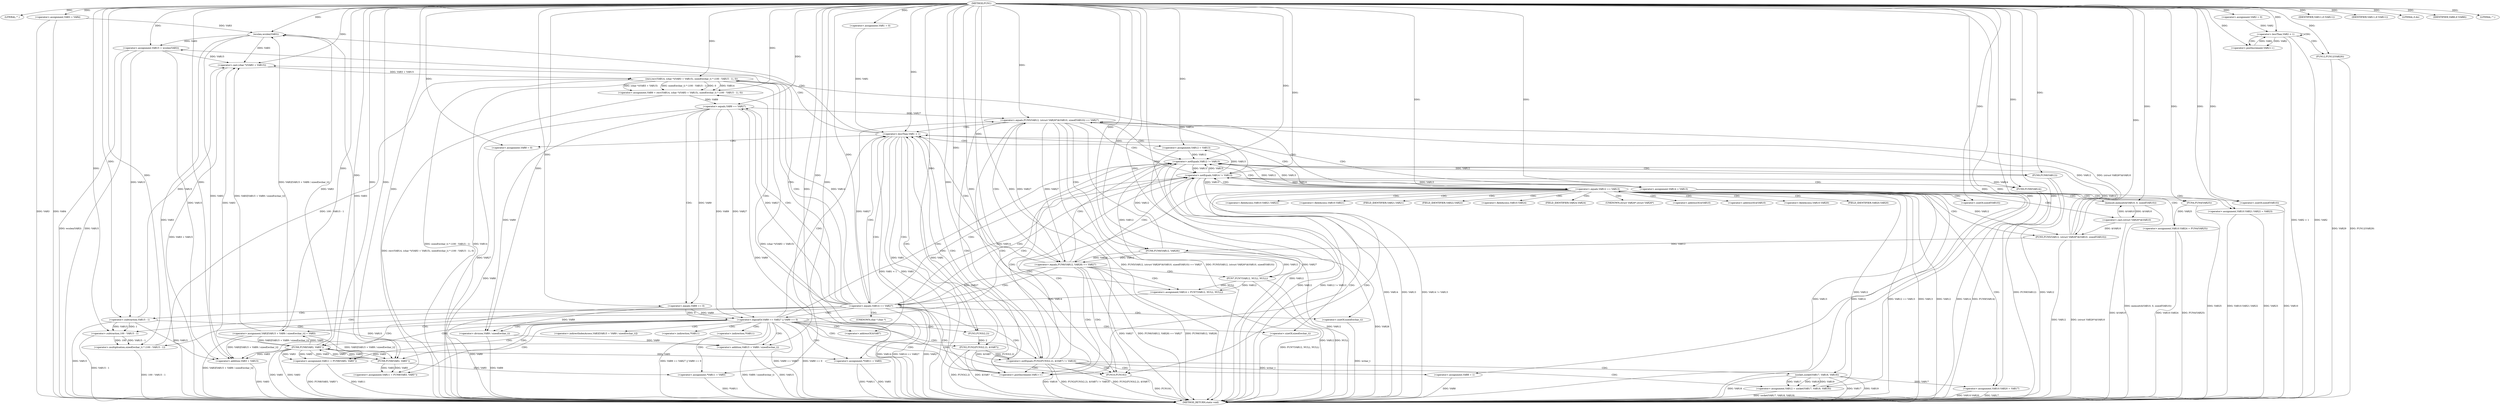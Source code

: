 digraph FUN1 {  
"1000100" [label = "(METHOD,FUN1)" ]
"1000321" [label = "(METHOD_RETURN,static void)" ]
"1000105" [label = "(LITERAL,\"\",)" ]
"1000106" [label = "(<operator>.assignment,VAR3 = VAR4)" ]
"1000110" [label = "(<operator>.assignment,VAR1 = 0)" ]
"1000113" [label = "(<operator>.lessThan,VAR1 < 1)" ]
"1000116" [label = "(<operator>.postIncrement,VAR1++)" ]
"1000122" [label = "(<operator>.assignment,VAR8 = 0)" ]
"1000129" [label = "(<operator>.assignment,VAR12 = VAR13)" ]
"1000133" [label = "(<operator>.assignment,VAR14 = VAR13)" ]
"1000137" [label = "(<operator>.assignment,VAR15 = wcslen(VAR3))" ]
"1000139" [label = "(wcslen,wcslen(VAR3))" ]
"1000144" [label = "(<operator>.notEquals,FUN2(FUN3(2,2), &VAR7) != VAR16)" ]
"1000145" [label = "(FUN2,FUN2(FUN3(2,2), &VAR7))" ]
"1000146" [label = "(FUN3,FUN3(2,2))" ]
"1000154" [label = "(<operator>.assignment,VAR8 = 1)" ]
"1000157" [label = "(<operator>.assignment,VAR12 = socket(VAR17, VAR18, VAR19))" ]
"1000159" [label = "(socket,socket(VAR17, VAR18, VAR19))" ]
"1000164" [label = "(<operator>.equals,VAR12 == VAR13)" ]
"1000169" [label = "(memset,memset(&VAR10, 0, sizeof(VAR10)))" ]
"1000173" [label = "(<operator>.sizeOf,sizeof(VAR10))" ]
"1000175" [label = "(<operator>.assignment,VAR10.VAR20 = VAR17)" ]
"1000180" [label = "(<operator>.assignment,VAR10.VAR21.VAR22 = VAR23)" ]
"1000187" [label = "(<operator>.assignment,VAR10.VAR24 = FUN4(VAR25))" ]
"1000191" [label = "(FUN4,FUN4(VAR25))" ]
"1000194" [label = "(<operator>.equals,FUN5(VAR12, (struct VAR26*)&VAR10, sizeof(VAR10)) == VAR27)" ]
"1000195" [label = "(FUN5,FUN5(VAR12, (struct VAR26*)&VAR10, sizeof(VAR10)))" ]
"1000197" [label = "(<operator>.cast,(struct VAR26*)&VAR10)" ]
"1000201" [label = "(<operator>.sizeOf,sizeof(VAR10))" ]
"1000207" [label = "(<operator>.equals,FUN6(VAR12, VAR28) == VAR27)" ]
"1000208" [label = "(FUN6,FUN6(VAR12, VAR28))" ]
"1000214" [label = "(<operator>.assignment,VAR14 = FUN7(VAR12, NULL, NULL))" ]
"1000216" [label = "(FUN7,FUN7(VAR12, NULL, NULL))" ]
"1000221" [label = "(<operator>.equals,VAR14 == VAR27)" ]
"1000226" [label = "(<operator>.assignment,VAR9 = recv(VAR14, (char *)(VAR3 + VAR15), sizeof(wchar_t) * (100 - VAR15 - 1), 0))" ]
"1000228" [label = "(recv,recv(VAR14, (char *)(VAR3 + VAR15), sizeof(wchar_t) * (100 - VAR15 - 1), 0))" ]
"1000230" [label = "(<operator>.cast,(char *)(VAR3 + VAR15))" ]
"1000232" [label = "(<operator>.addition,VAR3 + VAR15)" ]
"1000235" [label = "(<operator>.multiplication,sizeof(wchar_t) * (100 - VAR15 - 1))" ]
"1000236" [label = "(<operator>.sizeOf,sizeof(wchar_t))" ]
"1000238" [label = "(<operator>.subtraction,100 - VAR15 - 1)" ]
"1000240" [label = "(<operator>.subtraction,VAR15 - 1)" ]
"1000245" [label = "(<operator>.logicalOr,VAR9 == VAR27 || VAR9 == 0)" ]
"1000246" [label = "(<operator>.equals,VAR9 == VAR27)" ]
"1000249" [label = "(<operator>.equals,VAR9 == 0)" ]
"1000254" [label = "(<operator>.assignment,VAR3[VAR15 + VAR9 / sizeof(wchar_t)] = VAR5)" ]
"1000257" [label = "(<operator>.addition,VAR15 + VAR9 / sizeof(wchar_t))" ]
"1000259" [label = "(<operator>.division,VAR9 / sizeof(wchar_t))" ]
"1000261" [label = "(<operator>.sizeOf,sizeof(wchar_t))" ]
"1000264" [label = "(<operator>.assignment,VAR11 = FUN8(VAR3, VAR5''))" ]
"1000266" [label = "(FUN8,FUN8(VAR3, VAR5''))" ]
"1000270" [label = "(IDENTIFIER,VAR11,if (VAR11))" ]
"1000272" [label = "(<operator>.assignment,*VAR11 = VAR5)" ]
"1000276" [label = "(<operator>.assignment,VAR11 = FUN8(VAR3, VAR5''))" ]
"1000278" [label = "(FUN8,FUN8(VAR3, VAR5''))" ]
"1000282" [label = "(IDENTIFIER,VAR11,if (VAR11))" ]
"1000284" [label = "(<operator>.assignment,*VAR11 = VAR5)" ]
"1000288" [label = "(LITERAL,0,do)" ]
"1000290" [label = "(<operator>.notEquals,VAR12 != VAR13)" ]
"1000294" [label = "(FUN9,FUN9(VAR12))" ]
"1000297" [label = "(<operator>.notEquals,VAR14 != VAR13)" ]
"1000301" [label = "(FUN9,FUN9(VAR14))" ]
"1000304" [label = "(IDENTIFIER,VAR8,if (VAR8))" ]
"1000306" [label = "(FUN10,FUN10())" ]
"1000308" [label = "(<operator>.assignment,VAR2 = 0)" ]
"1000311" [label = "(<operator>.lessThan,VAR2 < 1)" ]
"1000314" [label = "(<operator>.postIncrement,VAR2++)" ]
"1000318" [label = "(LITERAL,\"\",)" ]
"1000319" [label = "(FUN12,FUN12(VAR29))" ]
"1000149" [label = "(<operator>.addressOf,&VAR7)" ]
"1000170" [label = "(<operator>.addressOf,&VAR10)" ]
"1000176" [label = "(<operator>.fieldAccess,VAR10.VAR20)" ]
"1000178" [label = "(FIELD_IDENTIFIER,VAR20,VAR20)" ]
"1000181" [label = "(<operator>.fieldAccess,VAR10.VAR21.VAR22)" ]
"1000182" [label = "(<operator>.fieldAccess,VAR10.VAR21)" ]
"1000184" [label = "(FIELD_IDENTIFIER,VAR21,VAR21)" ]
"1000185" [label = "(FIELD_IDENTIFIER,VAR22,VAR22)" ]
"1000188" [label = "(<operator>.fieldAccess,VAR10.VAR24)" ]
"1000190" [label = "(FIELD_IDENTIFIER,VAR24,VAR24)" ]
"1000198" [label = "(UNKNOWN,struct VAR26*,struct VAR26*)" ]
"1000199" [label = "(<operator>.addressOf,&VAR10)" ]
"1000231" [label = "(UNKNOWN,char *,char *)" ]
"1000255" [label = "(<operator>.indirectIndexAccess,VAR3[VAR15 + VAR9 / sizeof(wchar_t)])" ]
"1000273" [label = "(<operator>.indirection,*VAR11)" ]
"1000285" [label = "(<operator>.indirection,*VAR11)" ]
  "1000207" -> "1000321"  [ label = "DDG: FUN6(VAR12, VAR28) == VAR27"] 
  "1000257" -> "1000321"  [ label = "DDG: VAR9 / sizeof(wchar_t)"] 
  "1000187" -> "1000321"  [ label = "DDG: VAR10.VAR24"] 
  "1000246" -> "1000321"  [ label = "DDG: VAR27"] 
  "1000157" -> "1000321"  [ label = "DDG: socket(VAR17, VAR18, VAR19)"] 
  "1000129" -> "1000321"  [ label = "DDG: VAR12"] 
  "1000164" -> "1000321"  [ label = "DDG: VAR12 == VAR13"] 
  "1000259" -> "1000321"  [ label = "DDG: VAR9"] 
  "1000180" -> "1000321"  [ label = "DDG: VAR23"] 
  "1000297" -> "1000321"  [ label = "DDG: VAR14"] 
  "1000290" -> "1000321"  [ label = "DDG: VAR12"] 
  "1000311" -> "1000321"  [ label = "DDG: VAR2"] 
  "1000221" -> "1000321"  [ label = "DDG: VAR14 == VAR27"] 
  "1000194" -> "1000321"  [ label = "DDG: FUN5(VAR12, (struct VAR26*)&VAR10, sizeof(VAR10)) == VAR27"] 
  "1000221" -> "1000321"  [ label = "DDG: VAR27"] 
  "1000106" -> "1000321"  [ label = "DDG: VAR4"] 
  "1000236" -> "1000321"  [ label = "DDG: wchar_t"] 
  "1000208" -> "1000321"  [ label = "DDG: VAR12"] 
  "1000284" -> "1000321"  [ label = "DDG: *VAR11"] 
  "1000208" -> "1000321"  [ label = "DDG: VAR28"] 
  "1000106" -> "1000321"  [ label = "DDG: VAR3"] 
  "1000294" -> "1000321"  [ label = "DDG: FUN9(VAR12)"] 
  "1000144" -> "1000321"  [ label = "DDG: VAR16"] 
  "1000232" -> "1000321"  [ label = "DDG: VAR3"] 
  "1000290" -> "1000321"  [ label = "DDG: VAR12 != VAR13"] 
  "1000169" -> "1000321"  [ label = "DDG: memset(&VAR10, 0, sizeof(VAR10))"] 
  "1000228" -> "1000321"  [ label = "DDG: sizeof(wchar_t) * (100 - VAR15 - 1)"] 
  "1000278" -> "1000321"  [ label = "DDG: VAR5"] 
  "1000214" -> "1000321"  [ label = "DDG: FUN7(VAR12, NULL, NULL)"] 
  "1000284" -> "1000321"  [ label = "DDG: VAR5"] 
  "1000175" -> "1000321"  [ label = "DDG: VAR17"] 
  "1000254" -> "1000321"  [ label = "DDG: VAR3[VAR15 + VAR9 / sizeof(wchar_t)]"] 
  "1000297" -> "1000321"  [ label = "DDG: VAR13"] 
  "1000216" -> "1000321"  [ label = "DDG: NULL"] 
  "1000238" -> "1000321"  [ label = "DDG: VAR15 - 1"] 
  "1000216" -> "1000321"  [ label = "DDG: VAR12"] 
  "1000311" -> "1000321"  [ label = "DDG: VAR2 < 1"] 
  "1000159" -> "1000321"  [ label = "DDG: VAR17"] 
  "1000226" -> "1000321"  [ label = "DDG: recv(VAR14, (char *)(VAR3 + VAR15), sizeof(wchar_t) * (100 - VAR15 - 1), 0)"] 
  "1000319" -> "1000321"  [ label = "DDG: FUN12(VAR29)"] 
  "1000235" -> "1000321"  [ label = "DDG: 100 - VAR15 - 1"] 
  "1000113" -> "1000321"  [ label = "DDG: VAR1"] 
  "1000122" -> "1000321"  [ label = "DDG: VAR8"] 
  "1000137" -> "1000321"  [ label = "DDG: wcslen(VAR3)"] 
  "1000164" -> "1000321"  [ label = "DDG: VAR13"] 
  "1000139" -> "1000321"  [ label = "DDG: VAR3"] 
  "1000194" -> "1000321"  [ label = "DDG: FUN5(VAR12, (struct VAR26*)&VAR10, sizeof(VAR10))"] 
  "1000228" -> "1000321"  [ label = "DDG: VAR14"] 
  "1000154" -> "1000321"  [ label = "DDG: VAR8"] 
  "1000144" -> "1000321"  [ label = "DDG: FUN2(FUN3(2,2), &VAR7) != VAR16"] 
  "1000133" -> "1000321"  [ label = "DDG: VAR14"] 
  "1000180" -> "1000321"  [ label = "DDG: VAR10.VAR21.VAR22"] 
  "1000301" -> "1000321"  [ label = "DDG: FUN9(VAR14)"] 
  "1000187" -> "1000321"  [ label = "DDG: FUN4(VAR25)"] 
  "1000194" -> "1000321"  [ label = "DDG: VAR27"] 
  "1000221" -> "1000321"  [ label = "DDG: VAR14"] 
  "1000207" -> "1000321"  [ label = "DDG: FUN6(VAR12, VAR28)"] 
  "1000145" -> "1000321"  [ label = "DDG: &VAR7"] 
  "1000175" -> "1000321"  [ label = "DDG: VAR10.VAR20"] 
  "1000257" -> "1000321"  [ label = "DDG: VAR15"] 
  "1000306" -> "1000321"  [ label = "DDG: FUN10()"] 
  "1000301" -> "1000321"  [ label = "DDG: VAR14"] 
  "1000276" -> "1000321"  [ label = "DDG: FUN8(VAR3, VAR5'')"] 
  "1000297" -> "1000321"  [ label = "DDG: VAR14 != VAR13"] 
  "1000261" -> "1000321"  [ label = "DDG: wchar_t"] 
  "1000294" -> "1000321"  [ label = "DDG: VAR12"] 
  "1000195" -> "1000321"  [ label = "DDG: (struct VAR26*)&VAR10"] 
  "1000197" -> "1000321"  [ label = "DDG: &VAR10"] 
  "1000272" -> "1000321"  [ label = "DDG: *VAR11"] 
  "1000230" -> "1000321"  [ label = "DDG: VAR3 + VAR15"] 
  "1000133" -> "1000321"  [ label = "DDG: VAR13"] 
  "1000113" -> "1000321"  [ label = "DDG: VAR1 < 1"] 
  "1000207" -> "1000321"  [ label = "DDG: VAR27"] 
  "1000228" -> "1000321"  [ label = "DDG: (char *)(VAR3 + VAR15)"] 
  "1000276" -> "1000321"  [ label = "DDG: VAR11"] 
  "1000144" -> "1000321"  [ label = "DDG: FUN2(FUN3(2,2), &VAR7)"] 
  "1000249" -> "1000321"  [ label = "DDG: VAR9"] 
  "1000137" -> "1000321"  [ label = "DDG: VAR15"] 
  "1000319" -> "1000321"  [ label = "DDG: VAR29"] 
  "1000245" -> "1000321"  [ label = "DDG: VAR9 == VAR27 || VAR9 == 0"] 
  "1000195" -> "1000321"  [ label = "DDG: VAR12"] 
  "1000159" -> "1000321"  [ label = "DDG: VAR19"] 
  "1000245" -> "1000321"  [ label = "DDG: VAR9 == VAR27"] 
  "1000145" -> "1000321"  [ label = "DDG: FUN3(2,2)"] 
  "1000240" -> "1000321"  [ label = "DDG: VAR15"] 
  "1000159" -> "1000321"  [ label = "DDG: VAR18"] 
  "1000191" -> "1000321"  [ label = "DDG: VAR25"] 
  "1000278" -> "1000321"  [ label = "DDG: VAR3"] 
  "1000246" -> "1000321"  [ label = "DDG: VAR9"] 
  "1000245" -> "1000321"  [ label = "DDG: VAR9 == 0"] 
  "1000201" -> "1000321"  [ label = "DDG: VAR10"] 
  "1000164" -> "1000321"  [ label = "DDG: VAR12"] 
  "1000100" -> "1000105"  [ label = "DDG: "] 
  "1000100" -> "1000106"  [ label = "DDG: "] 
  "1000100" -> "1000110"  [ label = "DDG: "] 
  "1000116" -> "1000113"  [ label = "DDG: VAR1"] 
  "1000110" -> "1000113"  [ label = "DDG: VAR1"] 
  "1000100" -> "1000113"  [ label = "DDG: "] 
  "1000113" -> "1000116"  [ label = "DDG: VAR1"] 
  "1000100" -> "1000116"  [ label = "DDG: "] 
  "1000100" -> "1000122"  [ label = "DDG: "] 
  "1000297" -> "1000129"  [ label = "DDG: VAR13"] 
  "1000100" -> "1000129"  [ label = "DDG: "] 
  "1000100" -> "1000133"  [ label = "DDG: "] 
  "1000297" -> "1000133"  [ label = "DDG: VAR13"] 
  "1000139" -> "1000137"  [ label = "DDG: VAR3"] 
  "1000100" -> "1000137"  [ label = "DDG: "] 
  "1000254" -> "1000139"  [ label = "DDG: VAR3[VAR15 + VAR9 / sizeof(wchar_t)]"] 
  "1000278" -> "1000139"  [ label = "DDG: VAR3"] 
  "1000106" -> "1000139"  [ label = "DDG: VAR3"] 
  "1000100" -> "1000139"  [ label = "DDG: "] 
  "1000145" -> "1000144"  [ label = "DDG: FUN3(2,2)"] 
  "1000145" -> "1000144"  [ label = "DDG: &VAR7"] 
  "1000146" -> "1000145"  [ label = "DDG: 2"] 
  "1000100" -> "1000146"  [ label = "DDG: "] 
  "1000100" -> "1000144"  [ label = "DDG: "] 
  "1000100" -> "1000154"  [ label = "DDG: "] 
  "1000159" -> "1000157"  [ label = "DDG: VAR17"] 
  "1000159" -> "1000157"  [ label = "DDG: VAR18"] 
  "1000159" -> "1000157"  [ label = "DDG: VAR19"] 
  "1000100" -> "1000157"  [ label = "DDG: "] 
  "1000100" -> "1000159"  [ label = "DDG: "] 
  "1000157" -> "1000164"  [ label = "DDG: VAR12"] 
  "1000100" -> "1000164"  [ label = "DDG: "] 
  "1000297" -> "1000164"  [ label = "DDG: VAR13"] 
  "1000197" -> "1000169"  [ label = "DDG: &VAR10"] 
  "1000100" -> "1000169"  [ label = "DDG: "] 
  "1000100" -> "1000173"  [ label = "DDG: "] 
  "1000159" -> "1000175"  [ label = "DDG: VAR17"] 
  "1000100" -> "1000175"  [ label = "DDG: "] 
  "1000100" -> "1000180"  [ label = "DDG: "] 
  "1000191" -> "1000187"  [ label = "DDG: VAR25"] 
  "1000100" -> "1000191"  [ label = "DDG: "] 
  "1000195" -> "1000194"  [ label = "DDG: VAR12"] 
  "1000195" -> "1000194"  [ label = "DDG: (struct VAR26*)&VAR10"] 
  "1000164" -> "1000195"  [ label = "DDG: VAR12"] 
  "1000100" -> "1000195"  [ label = "DDG: "] 
  "1000197" -> "1000195"  [ label = "DDG: &VAR10"] 
  "1000169" -> "1000197"  [ label = "DDG: &VAR10"] 
  "1000100" -> "1000201"  [ label = "DDG: "] 
  "1000246" -> "1000194"  [ label = "DDG: VAR27"] 
  "1000221" -> "1000194"  [ label = "DDG: VAR27"] 
  "1000207" -> "1000194"  [ label = "DDG: VAR27"] 
  "1000100" -> "1000194"  [ label = "DDG: "] 
  "1000208" -> "1000207"  [ label = "DDG: VAR12"] 
  "1000208" -> "1000207"  [ label = "DDG: VAR28"] 
  "1000195" -> "1000208"  [ label = "DDG: VAR12"] 
  "1000100" -> "1000208"  [ label = "DDG: "] 
  "1000194" -> "1000207"  [ label = "DDG: VAR27"] 
  "1000100" -> "1000207"  [ label = "DDG: "] 
  "1000216" -> "1000214"  [ label = "DDG: VAR12"] 
  "1000216" -> "1000214"  [ label = "DDG: NULL"] 
  "1000100" -> "1000214"  [ label = "DDG: "] 
  "1000208" -> "1000216"  [ label = "DDG: VAR12"] 
  "1000100" -> "1000216"  [ label = "DDG: "] 
  "1000214" -> "1000221"  [ label = "DDG: VAR14"] 
  "1000100" -> "1000221"  [ label = "DDG: "] 
  "1000207" -> "1000221"  [ label = "DDG: VAR27"] 
  "1000228" -> "1000226"  [ label = "DDG: VAR14"] 
  "1000228" -> "1000226"  [ label = "DDG: (char *)(VAR3 + VAR15)"] 
  "1000228" -> "1000226"  [ label = "DDG: sizeof(wchar_t) * (100 - VAR15 - 1)"] 
  "1000228" -> "1000226"  [ label = "DDG: 0"] 
  "1000100" -> "1000226"  [ label = "DDG: "] 
  "1000221" -> "1000228"  [ label = "DDG: VAR14"] 
  "1000100" -> "1000228"  [ label = "DDG: "] 
  "1000230" -> "1000228"  [ label = "DDG: VAR3 + VAR15"] 
  "1000254" -> "1000230"  [ label = "DDG: VAR3[VAR15 + VAR9 / sizeof(wchar_t)]"] 
  "1000139" -> "1000230"  [ label = "DDG: VAR3"] 
  "1000278" -> "1000230"  [ label = "DDG: VAR3"] 
  "1000100" -> "1000230"  [ label = "DDG: "] 
  "1000137" -> "1000230"  [ label = "DDG: VAR15"] 
  "1000240" -> "1000230"  [ label = "DDG: VAR15"] 
  "1000254" -> "1000232"  [ label = "DDG: VAR3[VAR15 + VAR9 / sizeof(wchar_t)]"] 
  "1000139" -> "1000232"  [ label = "DDG: VAR3"] 
  "1000278" -> "1000232"  [ label = "DDG: VAR3"] 
  "1000100" -> "1000232"  [ label = "DDG: "] 
  "1000137" -> "1000232"  [ label = "DDG: VAR15"] 
  "1000240" -> "1000232"  [ label = "DDG: VAR15"] 
  "1000235" -> "1000228"  [ label = "DDG: 100 - VAR15 - 1"] 
  "1000100" -> "1000235"  [ label = "DDG: "] 
  "1000100" -> "1000236"  [ label = "DDG: "] 
  "1000238" -> "1000235"  [ label = "DDG: 100"] 
  "1000238" -> "1000235"  [ label = "DDG: VAR15 - 1"] 
  "1000100" -> "1000238"  [ label = "DDG: "] 
  "1000240" -> "1000238"  [ label = "DDG: VAR15"] 
  "1000240" -> "1000238"  [ label = "DDG: 1"] 
  "1000100" -> "1000240"  [ label = "DDG: "] 
  "1000137" -> "1000240"  [ label = "DDG: VAR15"] 
  "1000246" -> "1000245"  [ label = "DDG: VAR9"] 
  "1000246" -> "1000245"  [ label = "DDG: VAR27"] 
  "1000226" -> "1000246"  [ label = "DDG: VAR9"] 
  "1000100" -> "1000246"  [ label = "DDG: "] 
  "1000221" -> "1000246"  [ label = "DDG: VAR27"] 
  "1000249" -> "1000245"  [ label = "DDG: VAR9"] 
  "1000249" -> "1000245"  [ label = "DDG: 0"] 
  "1000246" -> "1000249"  [ label = "DDG: VAR9"] 
  "1000100" -> "1000249"  [ label = "DDG: "] 
  "1000278" -> "1000254"  [ label = "DDG: VAR5"] 
  "1000100" -> "1000254"  [ label = "DDG: "] 
  "1000240" -> "1000257"  [ label = "DDG: VAR15"] 
  "1000100" -> "1000257"  [ label = "DDG: "] 
  "1000259" -> "1000257"  [ label = "DDG: VAR9"] 
  "1000249" -> "1000259"  [ label = "DDG: VAR9"] 
  "1000246" -> "1000259"  [ label = "DDG: VAR9"] 
  "1000100" -> "1000259"  [ label = "DDG: "] 
  "1000100" -> "1000261"  [ label = "DDG: "] 
  "1000266" -> "1000264"  [ label = "DDG: VAR3"] 
  "1000266" -> "1000264"  [ label = "DDG: VAR5"] 
  "1000100" -> "1000264"  [ label = "DDG: "] 
  "1000254" -> "1000266"  [ label = "DDG: VAR3[VAR15 + VAR9 / sizeof(wchar_t)]"] 
  "1000100" -> "1000266"  [ label = "DDG: "] 
  "1000139" -> "1000266"  [ label = "DDG: VAR3"] 
  "1000278" -> "1000266"  [ label = "DDG: VAR3"] 
  "1000278" -> "1000266"  [ label = "DDG: VAR5"] 
  "1000100" -> "1000270"  [ label = "DDG: "] 
  "1000266" -> "1000272"  [ label = "DDG: VAR5"] 
  "1000100" -> "1000272"  [ label = "DDG: "] 
  "1000278" -> "1000276"  [ label = "DDG: VAR3"] 
  "1000278" -> "1000276"  [ label = "DDG: VAR5"] 
  "1000100" -> "1000276"  [ label = "DDG: "] 
  "1000254" -> "1000278"  [ label = "DDG: VAR3[VAR15 + VAR9 / sizeof(wchar_t)]"] 
  "1000266" -> "1000278"  [ label = "DDG: VAR3"] 
  "1000100" -> "1000278"  [ label = "DDG: "] 
  "1000266" -> "1000278"  [ label = "DDG: VAR5"] 
  "1000100" -> "1000282"  [ label = "DDG: "] 
  "1000278" -> "1000284"  [ label = "DDG: VAR5"] 
  "1000100" -> "1000284"  [ label = "DDG: "] 
  "1000100" -> "1000288"  [ label = "DDG: "] 
  "1000129" -> "1000290"  [ label = "DDG: VAR12"] 
  "1000208" -> "1000290"  [ label = "DDG: VAR12"] 
  "1000216" -> "1000290"  [ label = "DDG: VAR12"] 
  "1000195" -> "1000290"  [ label = "DDG: VAR12"] 
  "1000164" -> "1000290"  [ label = "DDG: VAR12"] 
  "1000100" -> "1000290"  [ label = "DDG: "] 
  "1000164" -> "1000290"  [ label = "DDG: VAR13"] 
  "1000297" -> "1000290"  [ label = "DDG: VAR13"] 
  "1000290" -> "1000294"  [ label = "DDG: VAR12"] 
  "1000100" -> "1000294"  [ label = "DDG: "] 
  "1000221" -> "1000297"  [ label = "DDG: VAR14"] 
  "1000228" -> "1000297"  [ label = "DDG: VAR14"] 
  "1000133" -> "1000297"  [ label = "DDG: VAR14"] 
  "1000100" -> "1000297"  [ label = "DDG: "] 
  "1000290" -> "1000297"  [ label = "DDG: VAR13"] 
  "1000297" -> "1000301"  [ label = "DDG: VAR14"] 
  "1000100" -> "1000301"  [ label = "DDG: "] 
  "1000100" -> "1000304"  [ label = "DDG: "] 
  "1000100" -> "1000306"  [ label = "DDG: "] 
  "1000100" -> "1000308"  [ label = "DDG: "] 
  "1000308" -> "1000311"  [ label = "DDG: VAR2"] 
  "1000314" -> "1000311"  [ label = "DDG: VAR2"] 
  "1000100" -> "1000311"  [ label = "DDG: "] 
  "1000311" -> "1000314"  [ label = "DDG: VAR2"] 
  "1000100" -> "1000314"  [ label = "DDG: "] 
  "1000100" -> "1000318"  [ label = "DDG: "] 
  "1000100" -> "1000319"  [ label = "DDG: "] 
  "1000113" -> "1000139"  [ label = "CDG: "] 
  "1000113" -> "1000133"  [ label = "CDG: "] 
  "1000113" -> "1000144"  [ label = "CDG: "] 
  "1000113" -> "1000149"  [ label = "CDG: "] 
  "1000113" -> "1000122"  [ label = "CDG: "] 
  "1000113" -> "1000145"  [ label = "CDG: "] 
  "1000113" -> "1000146"  [ label = "CDG: "] 
  "1000113" -> "1000137"  [ label = "CDG: "] 
  "1000113" -> "1000129"  [ label = "CDG: "] 
  "1000144" -> "1000164"  [ label = "CDG: "] 
  "1000144" -> "1000157"  [ label = "CDG: "] 
  "1000144" -> "1000154"  [ label = "CDG: "] 
  "1000144" -> "1000159"  [ label = "CDG: "] 
  "1000144" -> "1000116"  [ label = "CDG: "] 
  "1000144" -> "1000297"  [ label = "CDG: "] 
  "1000144" -> "1000290"  [ label = "CDG: "] 
  "1000144" -> "1000113"  [ label = "CDG: "] 
  "1000144" -> "1000306"  [ label = "CDG: "] 
  "1000164" -> "1000191"  [ label = "CDG: "] 
  "1000164" -> "1000199"  [ label = "CDG: "] 
  "1000164" -> "1000182"  [ label = "CDG: "] 
  "1000164" -> "1000197"  [ label = "CDG: "] 
  "1000164" -> "1000180"  [ label = "CDG: "] 
  "1000164" -> "1000188"  [ label = "CDG: "] 
  "1000164" -> "1000190"  [ label = "CDG: "] 
  "1000164" -> "1000175"  [ label = "CDG: "] 
  "1000164" -> "1000201"  [ label = "CDG: "] 
  "1000164" -> "1000194"  [ label = "CDG: "] 
  "1000164" -> "1000176"  [ label = "CDG: "] 
  "1000164" -> "1000198"  [ label = "CDG: "] 
  "1000164" -> "1000187"  [ label = "CDG: "] 
  "1000164" -> "1000185"  [ label = "CDG: "] 
  "1000164" -> "1000195"  [ label = "CDG: "] 
  "1000164" -> "1000169"  [ label = "CDG: "] 
  "1000164" -> "1000178"  [ label = "CDG: "] 
  "1000164" -> "1000173"  [ label = "CDG: "] 
  "1000164" -> "1000170"  [ label = "CDG: "] 
  "1000164" -> "1000184"  [ label = "CDG: "] 
  "1000164" -> "1000181"  [ label = "CDG: "] 
  "1000164" -> "1000116"  [ label = "CDG: "] 
  "1000164" -> "1000297"  [ label = "CDG: "] 
  "1000164" -> "1000290"  [ label = "CDG: "] 
  "1000164" -> "1000113"  [ label = "CDG: "] 
  "1000164" -> "1000306"  [ label = "CDG: "] 
  "1000194" -> "1000208"  [ label = "CDG: "] 
  "1000194" -> "1000207"  [ label = "CDG: "] 
  "1000194" -> "1000116"  [ label = "CDG: "] 
  "1000194" -> "1000297"  [ label = "CDG: "] 
  "1000194" -> "1000290"  [ label = "CDG: "] 
  "1000194" -> "1000113"  [ label = "CDG: "] 
  "1000194" -> "1000306"  [ label = "CDG: "] 
  "1000207" -> "1000221"  [ label = "CDG: "] 
  "1000207" -> "1000216"  [ label = "CDG: "] 
  "1000207" -> "1000214"  [ label = "CDG: "] 
  "1000207" -> "1000116"  [ label = "CDG: "] 
  "1000207" -> "1000297"  [ label = "CDG: "] 
  "1000207" -> "1000290"  [ label = "CDG: "] 
  "1000207" -> "1000113"  [ label = "CDG: "] 
  "1000207" -> "1000306"  [ label = "CDG: "] 
  "1000221" -> "1000238"  [ label = "CDG: "] 
  "1000221" -> "1000236"  [ label = "CDG: "] 
  "1000221" -> "1000235"  [ label = "CDG: "] 
  "1000221" -> "1000240"  [ label = "CDG: "] 
  "1000221" -> "1000245"  [ label = "CDG: "] 
  "1000221" -> "1000226"  [ label = "CDG: "] 
  "1000221" -> "1000232"  [ label = "CDG: "] 
  "1000221" -> "1000246"  [ label = "CDG: "] 
  "1000221" -> "1000230"  [ label = "CDG: "] 
  "1000221" -> "1000231"  [ label = "CDG: "] 
  "1000221" -> "1000228"  [ label = "CDG: "] 
  "1000221" -> "1000116"  [ label = "CDG: "] 
  "1000221" -> "1000297"  [ label = "CDG: "] 
  "1000221" -> "1000290"  [ label = "CDG: "] 
  "1000221" -> "1000113"  [ label = "CDG: "] 
  "1000221" -> "1000306"  [ label = "CDG: "] 
  "1000245" -> "1000276"  [ label = "CDG: "] 
  "1000245" -> "1000255"  [ label = "CDG: "] 
  "1000245" -> "1000259"  [ label = "CDG: "] 
  "1000245" -> "1000254"  [ label = "CDG: "] 
  "1000245" -> "1000261"  [ label = "CDG: "] 
  "1000245" -> "1000266"  [ label = "CDG: "] 
  "1000245" -> "1000257"  [ label = "CDG: "] 
  "1000245" -> "1000278"  [ label = "CDG: "] 
  "1000245" -> "1000264"  [ label = "CDG: "] 
  "1000245" -> "1000285"  [ label = "CDG: "] 
  "1000245" -> "1000284"  [ label = "CDG: "] 
  "1000245" -> "1000144"  [ label = "CDG: "] 
  "1000245" -> "1000149"  [ label = "CDG: "] 
  "1000245" -> "1000116"  [ label = "CDG: "] 
  "1000245" -> "1000145"  [ label = "CDG: "] 
  "1000245" -> "1000146"  [ label = "CDG: "] 
  "1000245" -> "1000297"  [ label = "CDG: "] 
  "1000245" -> "1000290"  [ label = "CDG: "] 
  "1000245" -> "1000113"  [ label = "CDG: "] 
  "1000245" -> "1000306"  [ label = "CDG: "] 
  "1000245" -> "1000273"  [ label = "CDG: "] 
  "1000245" -> "1000272"  [ label = "CDG: "] 
  "1000246" -> "1000249"  [ label = "CDG: "] 
  "1000290" -> "1000294"  [ label = "CDG: "] 
  "1000297" -> "1000301"  [ label = "CDG: "] 
  "1000311" -> "1000314"  [ label = "CDG: "] 
  "1000311" -> "1000311"  [ label = "CDG: "] 
  "1000311" -> "1000319"  [ label = "CDG: "] 
}
